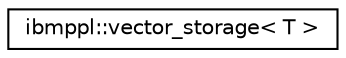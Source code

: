 digraph "Graphical Class Hierarchy"
{
  edge [fontname="Helvetica",fontsize="10",labelfontname="Helvetica",labelfontsize="10"];
  node [fontname="Helvetica",fontsize="10",shape=record];
  rankdir="LR";
  Node1 [label="ibmppl::vector_storage\< T \>",height=0.2,width=0.4,color="black", fillcolor="white", style="filled",URL="$classibmppl_1_1vector__storage.html"];
}
